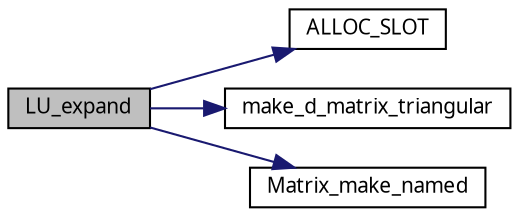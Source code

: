 digraph G
{
  edge [fontname="FreeSans.ttf",fontsize=10,labelfontname="FreeSans.ttf",labelfontsize=10];
  node [fontname="FreeSans.ttf",fontsize=10,shape=record];
  rankdir=LR;
  Node1 [label="LU_expand",height=0.2,width=0.4,color="black", fillcolor="grey75", style="filled" fontcolor="black"];
  Node1 -> Node2 [color="midnightblue",fontsize=10,style="solid",fontname="FreeSans.ttf"];
  Node2 [label="ALLOC_SLOT",height=0.2,width=0.4,color="black", fillcolor="white", style="filled",URL="$Mutils_8h.html#f7f59236ca18ab52131cf71f4a7b0786",tooltip="Allocate an SEXP of given type and length, assign it as slot nm in the object, and..."];
  Node1 -> Node3 [color="midnightblue",fontsize=10,style="solid",fontname="FreeSans.ttf"];
  Node3 [label="make_d_matrix_triangular",height=0.2,width=0.4,color="black", fillcolor="white", style="filled",URL="$Mutils_8c.html#b609d2e948284c5416568f8f41eb8731"];
  Node1 -> Node4 [color="midnightblue",fontsize=10,style="solid",fontname="FreeSans.ttf"];
  Node4 [label="Matrix_make_named",height=0.2,width=0.4,color="black", fillcolor="white", style="filled",URL="$Mutils_8c.html#49cdafaf2478e20d8567e72aa4a93a58",tooltip="Create a named vector of type TYP."];
}
